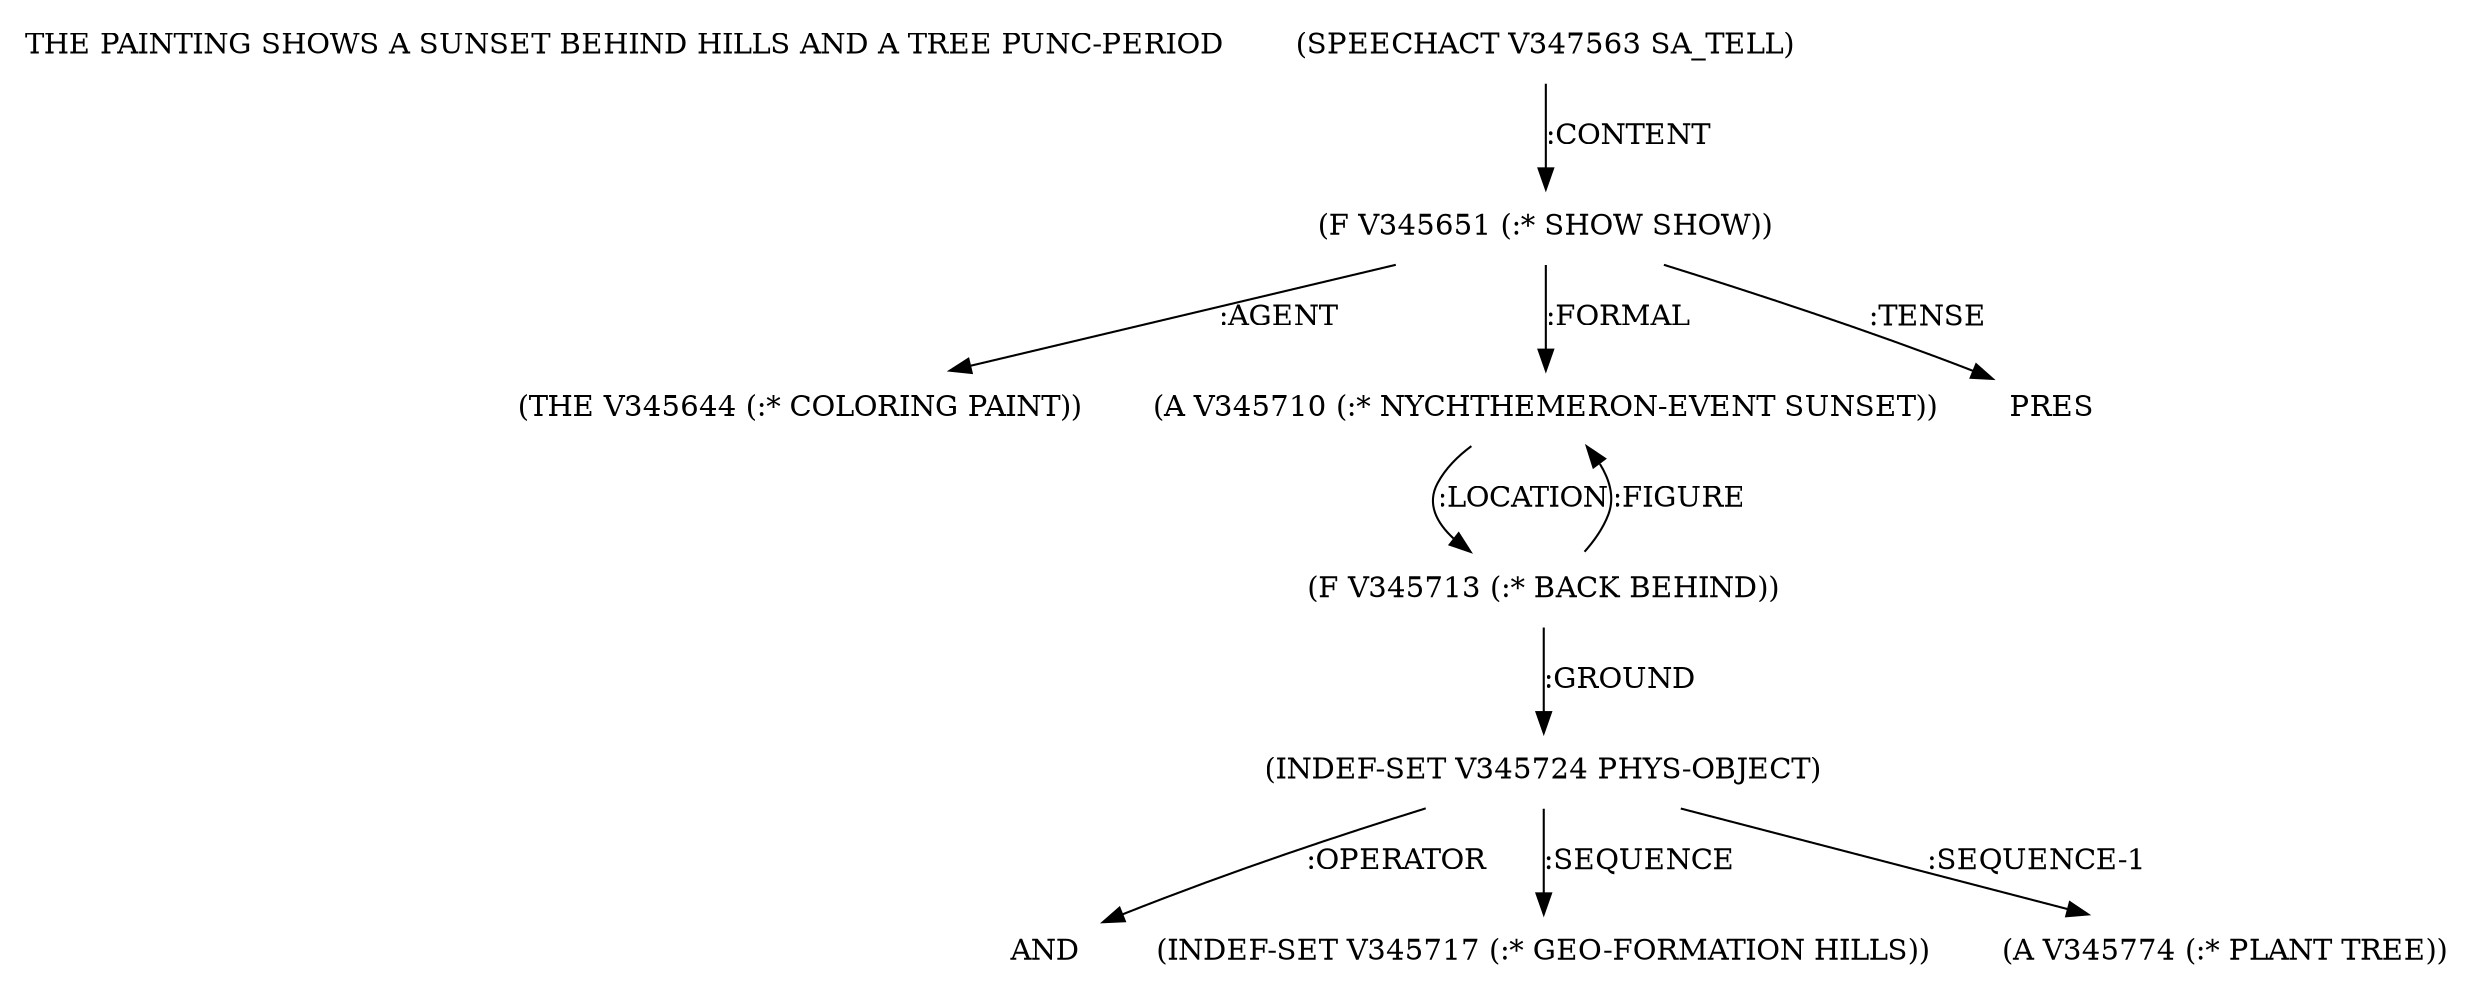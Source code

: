 digraph Terms {
  node [shape=none]
  "THE PAINTING SHOWS A SUNSET BEHIND HILLS AND A TREE PUNC-PERIOD"
  "V347563" [label="(SPEECHACT V347563 SA_TELL)"]
  "V347563" -> "V345651" [label=":CONTENT"]
  "V345651" [label="(F V345651 (:* SHOW SHOW))"]
  "V345651" -> "V345644" [label=":AGENT"]
  "V345651" -> "V345710" [label=":FORMAL"]
  "V345651" -> "NT350392" [label=":TENSE"]
  "NT350392" [label="PRES"]
  "V345644" [label="(THE V345644 (:* COLORING PAINT))"]
  "V345710" [label="(A V345710 (:* NYCHTHEMERON-EVENT SUNSET))"]
  "V345710" -> "V345713" [label=":LOCATION"]
  "V345713" [label="(F V345713 (:* BACK BEHIND))"]
  "V345713" -> "V345724" [label=":GROUND"]
  "V345713" -> "V345710" [label=":FIGURE"]
  "V345724" [label="(INDEF-SET V345724 PHYS-OBJECT)"]
  "V345724" -> "NT350393" [label=":OPERATOR"]
  "NT350393" [label="AND"]
  "V345724" -> "V345717" [label=":SEQUENCE"]
  "V345724" -> "V345774" [label=":SEQUENCE-1"]
  "V345717" [label="(INDEF-SET V345717 (:* GEO-FORMATION HILLS))"]
  "V345774" [label="(A V345774 (:* PLANT TREE))"]
}
